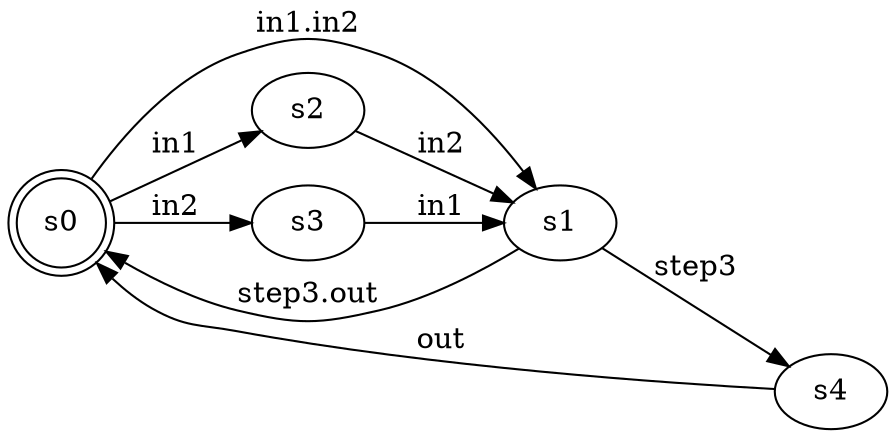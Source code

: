 digraph scp15_v1b { 
  rankdir="LR"
  s0 [ shape="doublecircle" ]
  s0->s1 [
    label= "in1.in2"
  ] ;
  s0->s2 [
    label= "in1"
  ] ;
  s0->s3 [
    label= "in2"
  ] ;
  s1->s4 [
    label= "step3"
  ] ;
  s1->s0 [
    label= "step3.out"
  ] ;
  s2->s1 [
    label= "in2"
  ] ;
  s3->s1 [
    label= "in1"
  ] ;
  s4->s0 [
    label= "out"
  ] ;
}

